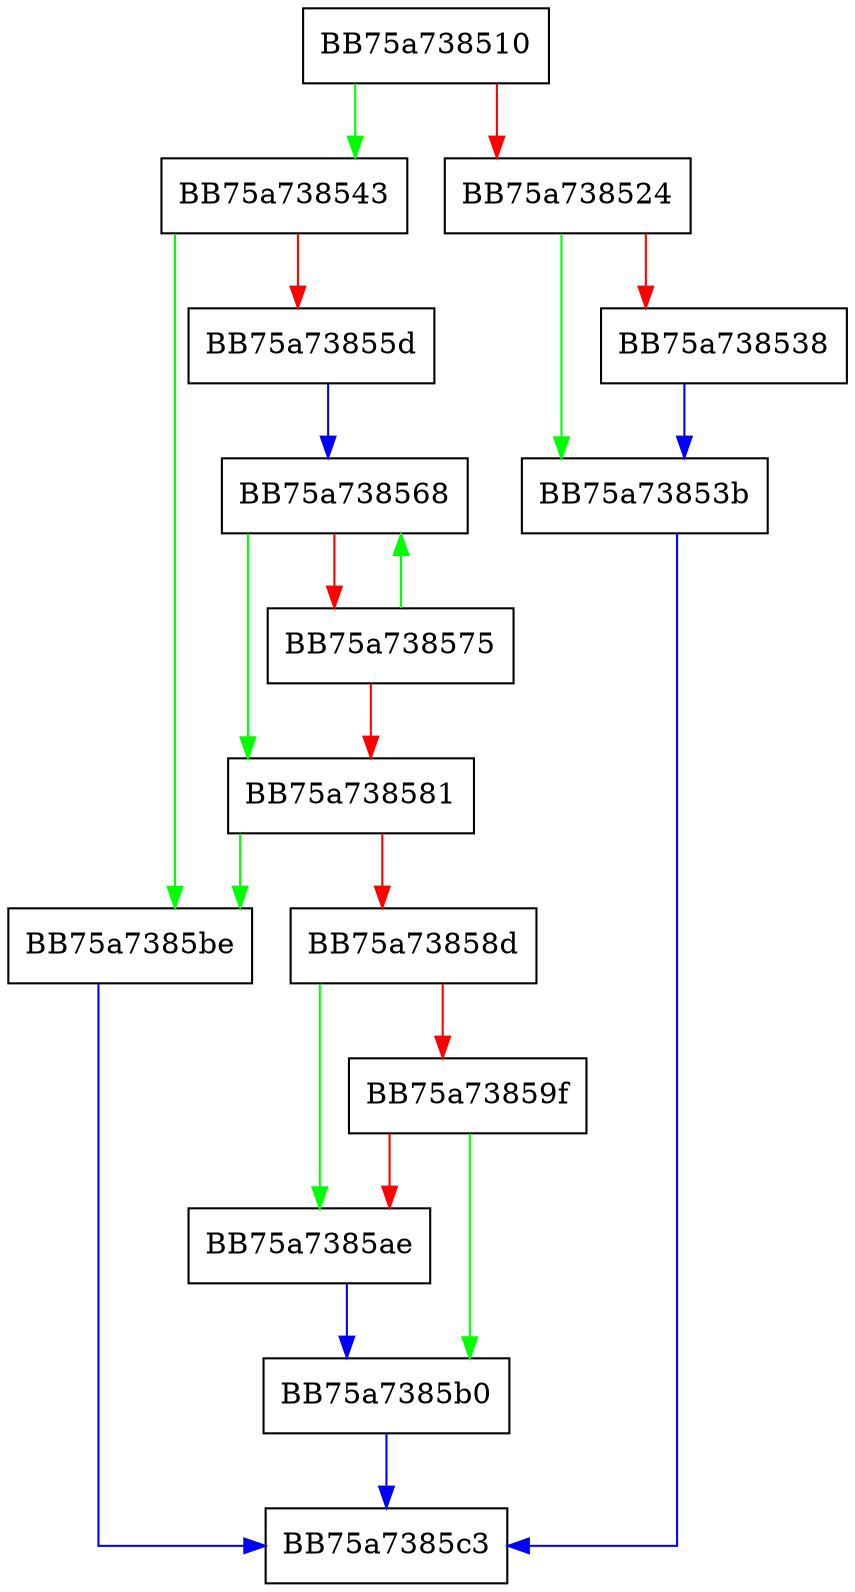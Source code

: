 digraph threat_give_vinfos {
  node [shape="box"];
  graph [splines=ortho];
  BB75a738510 -> BB75a738543 [color="green"];
  BB75a738510 -> BB75a738524 [color="red"];
  BB75a738524 -> BB75a73853b [color="green"];
  BB75a738524 -> BB75a738538 [color="red"];
  BB75a738538 -> BB75a73853b [color="blue"];
  BB75a73853b -> BB75a7385c3 [color="blue"];
  BB75a738543 -> BB75a7385be [color="green"];
  BB75a738543 -> BB75a73855d [color="red"];
  BB75a73855d -> BB75a738568 [color="blue"];
  BB75a738568 -> BB75a738581 [color="green"];
  BB75a738568 -> BB75a738575 [color="red"];
  BB75a738575 -> BB75a738568 [color="green"];
  BB75a738575 -> BB75a738581 [color="red"];
  BB75a738581 -> BB75a7385be [color="green"];
  BB75a738581 -> BB75a73858d [color="red"];
  BB75a73858d -> BB75a7385ae [color="green"];
  BB75a73858d -> BB75a73859f [color="red"];
  BB75a73859f -> BB75a7385b0 [color="green"];
  BB75a73859f -> BB75a7385ae [color="red"];
  BB75a7385ae -> BB75a7385b0 [color="blue"];
  BB75a7385b0 -> BB75a7385c3 [color="blue"];
  BB75a7385be -> BB75a7385c3 [color="blue"];
}